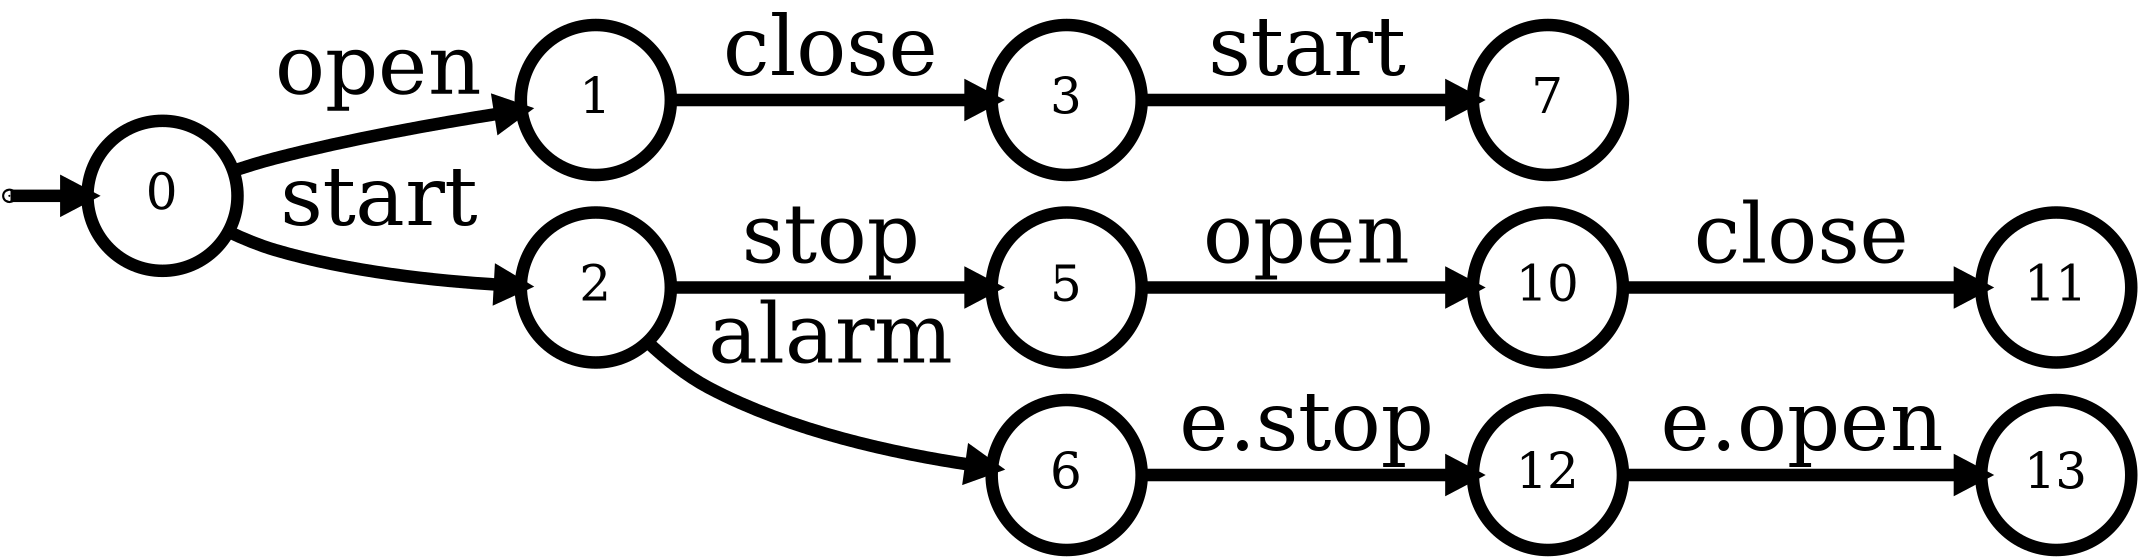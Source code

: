 digraph G {
    graph [pack="true" rankdir="LR" margin="0" bgcolor=transparent];
    node [fontsize=24 penwidth=6 shape="circle" style="filled" height="1.0" width="1.0" fixedsize="true" fillcolor="white"];
    edge [fontsize=40 penwidth=6]
    zz [height="0" width="0" fixedsize="true" label="" fillcolor="black"];
    0 [];
    1 [];
    2 [];
    3 [];
    5 [];
    6 [];
    7 [];
    10 [];
    11 [];
    12 [];
    13 [];
    zz -> 0 [label=""];
    0 -> 1 [label="open"];
    0 -> 2 [label="start"];
    1 -> 3 [label="close"];
    2 -> 5 [label="stop"];
    3 -> 7 [label="start"];
    2 -> 6 [label="alarm"]
    5 -> 10 [label="open"]
    10 -> 11 [label="close"]
    6 -> 12 [label="e.stop"]
    12 -> 13 [label="e.open"]
}

